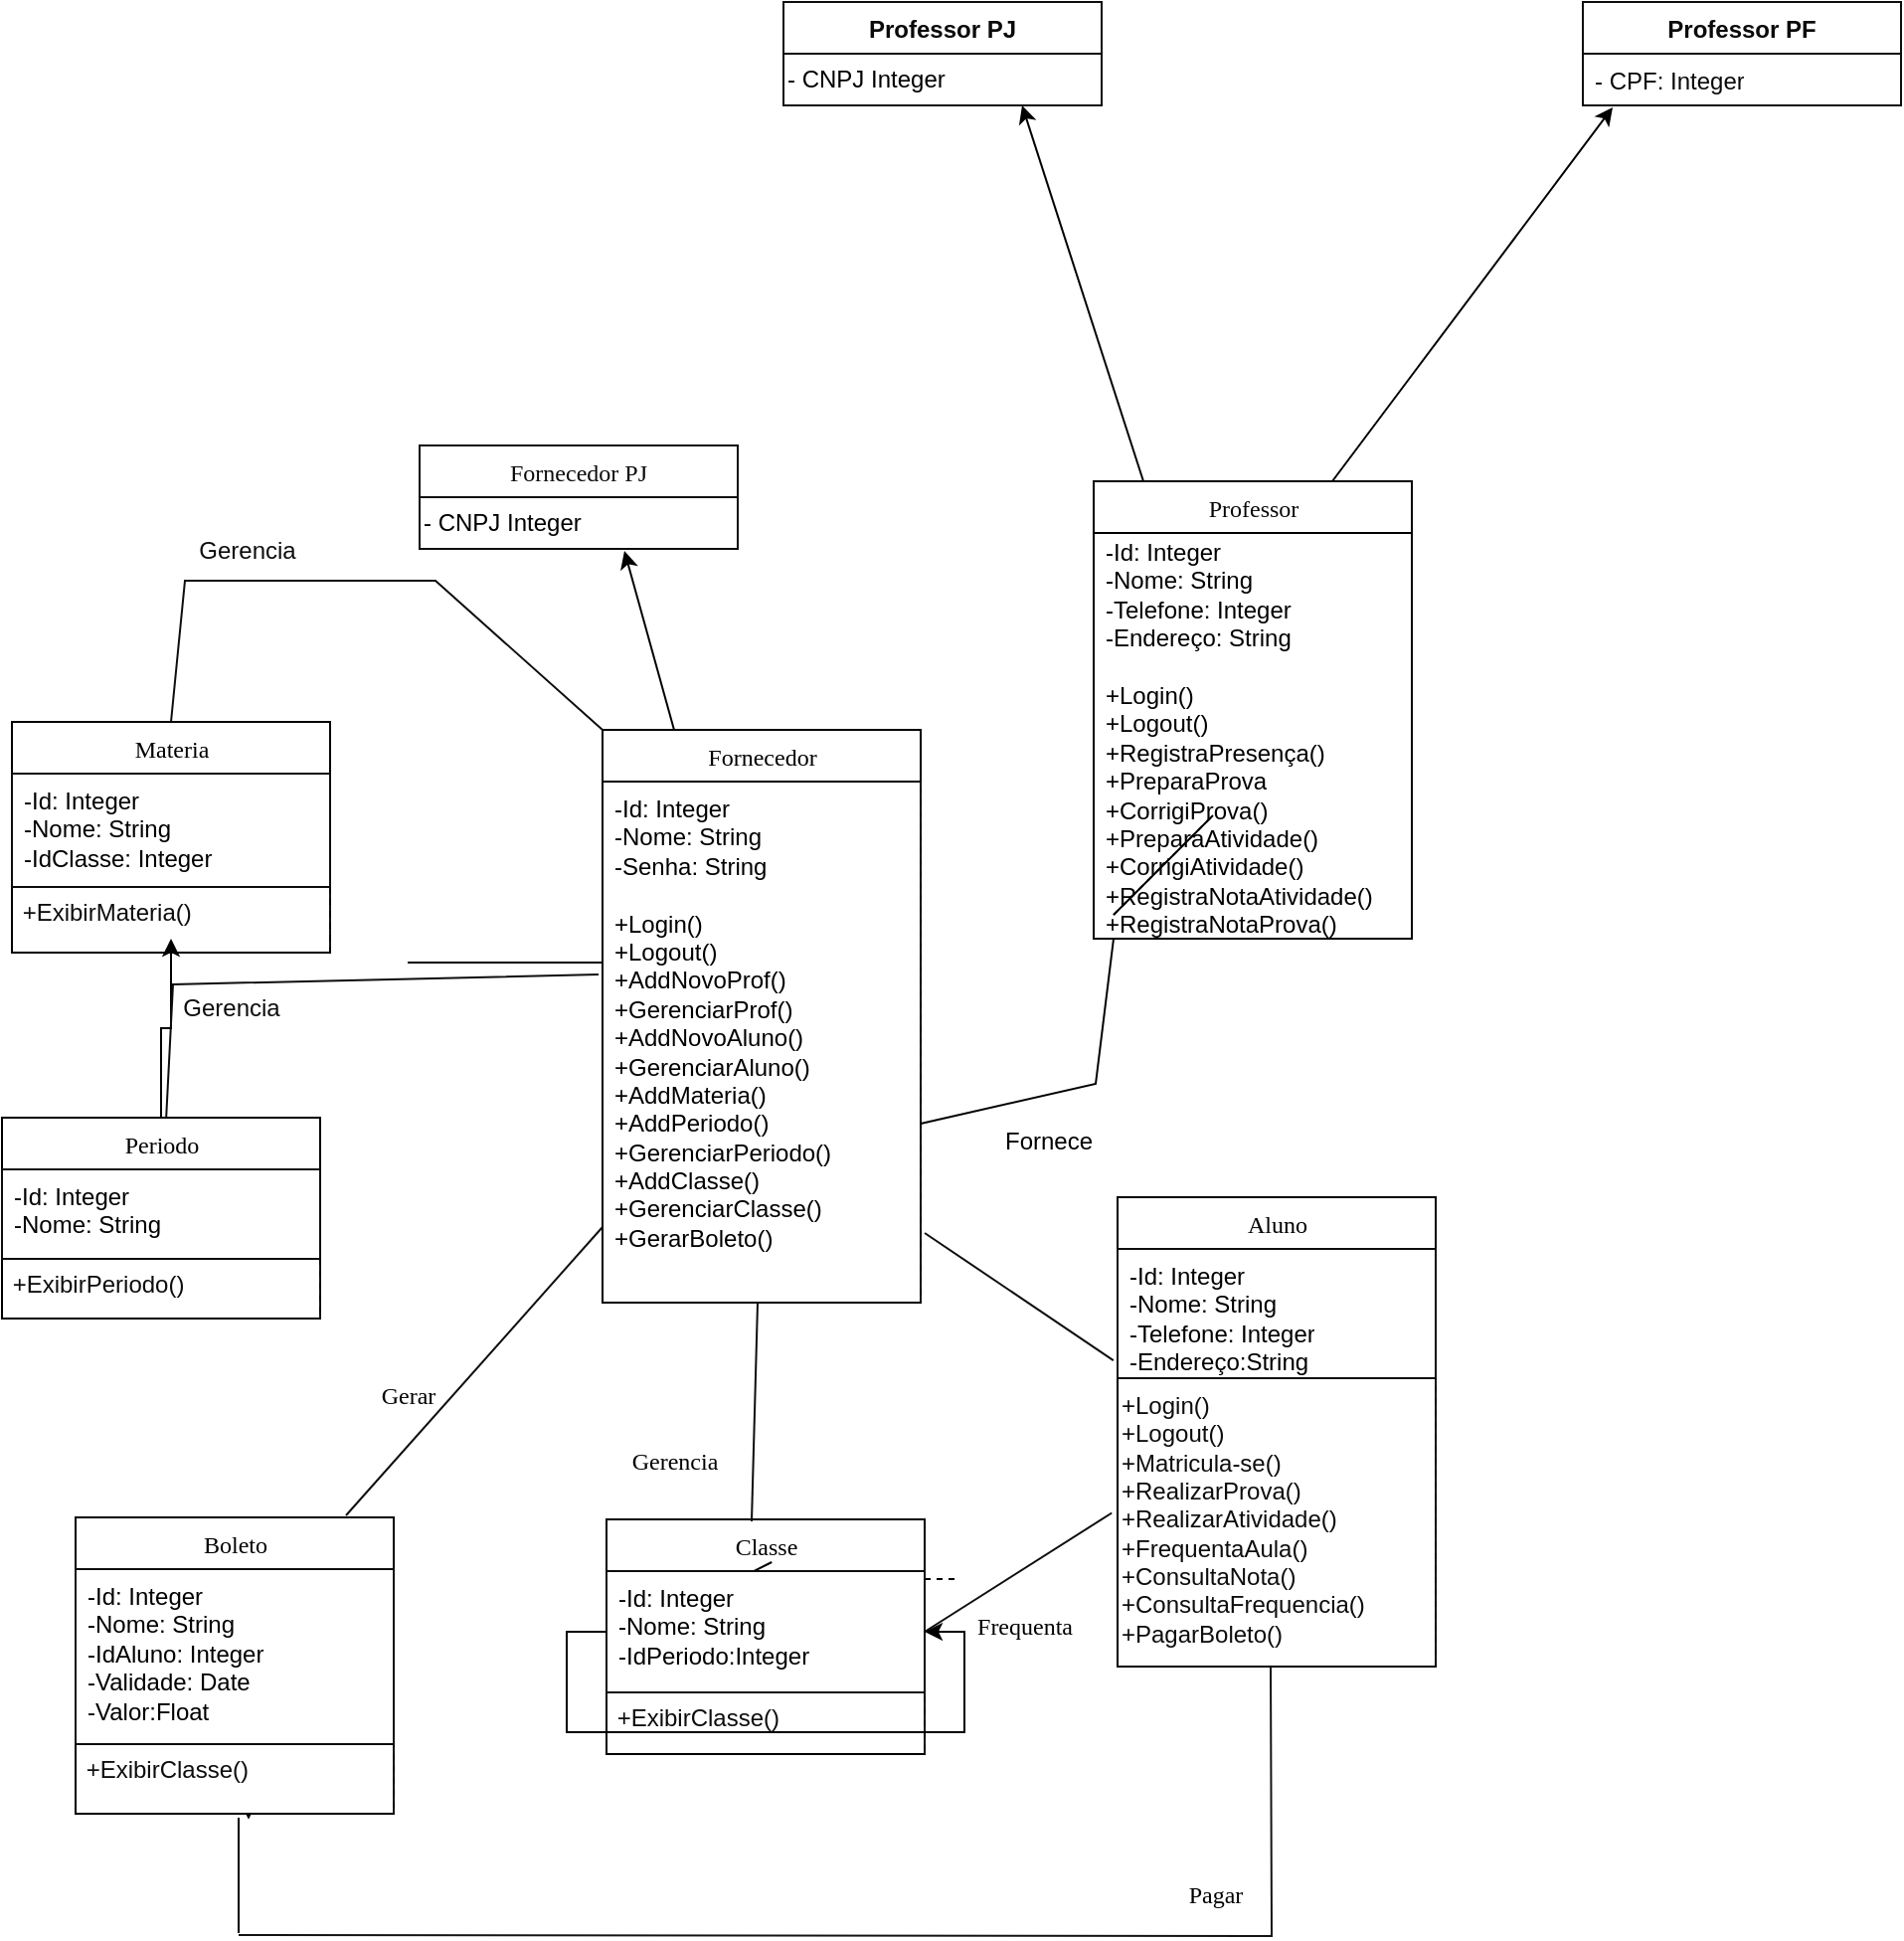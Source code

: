 <mxfile version="21.3.8" type="github">
  <diagram name="Page-1" id="9f46799a-70d6-7492-0946-bef42562c5a5">
    <mxGraphModel dx="2295" dy="1513" grid="0" gridSize="10" guides="1" tooltips="1" connect="1" arrows="1" fold="1" page="1" pageScale="1" pageWidth="1100" pageHeight="850" background="#ffffff" math="0" shadow="0">
      <root>
        <mxCell id="0" />
        <mxCell id="1" parent="0" />
        <mxCell id="78961159f06e98e8-30" value="Professor" style="swimlane;fontStyle=0;align=center;verticalAlign=top;childLayout=stackLayout;horizontal=1;startSize=26;horizontalStack=0;resizeParent=1;resizeLast=0;collapsible=1;marginBottom=0;swimlaneFillColor=#ffffff;rounded=0;shadow=0;comic=0;labelBackgroundColor=none;strokeWidth=1;fillColor=none;fontFamily=Verdana;fontSize=12;strokeColor=#000000;movable=0;resizable=0;rotatable=0;deletable=0;editable=0;locked=1;connectable=0;fontColor=#080808;html=1;spacingTop=0;flipH=1;flipV=0;container=1;" parent="1" vertex="1">
          <mxGeometry x="430" y="80" width="160" height="230" as="geometry" />
        </mxCell>
        <mxCell id="78961159f06e98e8-129" style="edgeStyle=elbowEdgeStyle;html=1;labelBackgroundColor=none;startFill=0;startSize=8;endArrow=open;endFill=0;endSize=16;fontFamily=Verdana;fontSize=12;elbow=vertical;dashed=1;" parent="1" edge="1">
          <mxGeometry relative="1" as="geometry">
            <mxPoint x="360" y="632" as="sourcePoint" />
            <mxPoint x="250" y="632" as="targetPoint" />
          </mxGeometry>
        </mxCell>
        <mxCell id="78961159f06e98e8-130" style="edgeStyle=elbowEdgeStyle;html=1;labelBackgroundColor=none;startFill=0;startSize=8;endArrow=diamondThin;endFill=0;endSize=16;fontFamily=Verdana;fontSize=12;elbow=vertical;" parent="1" edge="1">
          <mxGeometry relative="1" as="geometry">
            <mxPoint x="550" y="617" as="sourcePoint" />
            <mxPoint x="520" y="617" as="targetPoint" />
          </mxGeometry>
        </mxCell>
        <mxCell id="78961159f06e98e8-19" value="" style="line;html=1;strokeWidth=1;fillColor=none;align=left;verticalAlign=middle;spacingTop=-1;spacingLeft=3;spacingRight=3;rotatable=0;labelPosition=right;points=[];portConstraint=eastwest;" parent="1" vertex="1">
          <mxGeometry x="85" y="318" width="160" height="8" as="geometry" />
        </mxCell>
        <mxCell id="i15EN86YlzW4GTnRnOII-8" value="&lt;span style=&quot;font-weight: normal;&quot;&gt;Fornecedor&lt;/span&gt;" style="swimlane;fontStyle=1;align=center;verticalAlign=top;childLayout=stackLayout;horizontal=1;startSize=26;horizontalStack=0;resizeParent=1;resizeLast=0;collapsible=1;marginBottom=0;swimlaneFillColor=#ffffff;rounded=0;shadow=0;comic=0;labelBackgroundColor=none;strokeWidth=1;fillColor=none;fontFamily=Verdana;fontSize=12;strokeColor=#000000;swimlaneLine=1;fontColor=#000000;html=1;container=0;movable=0;resizable=0;rotatable=0;deletable=0;editable=0;locked=1;connectable=0;swimlaneHead=1;separatorColor=#121212;allowArrows=1;backgroundOutline=0;" vertex="1" parent="1">
          <mxGeometry x="183" y="205" width="160" height="288" as="geometry">
            <mxRectangle x="190" y="212" width="111" height="26" as="alternateBounds" />
          </mxGeometry>
        </mxCell>
        <mxCell id="i15EN86YlzW4GTnRnOII-9" value="&lt;font color=&quot;#000000&quot;&gt;-Id: Integer&lt;br&gt;-Nome: String&lt;br&gt;-Senha: String&lt;br&gt;&lt;br&gt;+Login()&lt;br&gt;+Logout()&lt;br&gt;+AddNovoProf()&lt;br&gt;+GerenciarProf()&lt;br&gt;+AddNovoAluno()&lt;br&gt;+GerenciarAluno()&lt;br&gt;+AddMateria()&lt;br&gt;+AddPeriodo()&lt;br&gt;+GerenciarPeriodo()&lt;br&gt;+AddClasse()&lt;br&gt;+GerenciarClasse()&lt;br&gt;+GerarBoleto()&lt;br&gt;&lt;/font&gt;" style="text;html=1;strokeColor=none;fillColor=none;align=left;verticalAlign=top;spacingLeft=4;spacingRight=4;whiteSpace=wrap;overflow=hidden;rotatable=0;points=[[0,0.5],[1,0.5]];portConstraint=eastwest;movable=0;resizable=0;deletable=0;editable=0;locked=1;connectable=0;" vertex="1" parent="i15EN86YlzW4GTnRnOII-8">
          <mxGeometry y="26" width="160" height="239" as="geometry" />
        </mxCell>
        <mxCell id="78961159f06e98e8-31" value="&lt;font color=&quot;#000000&quot;&gt;-Id: Integer&lt;br&gt;-Nome: String&lt;br&gt;-Telefone: Integer&lt;br&gt;-Endereço: String&lt;br&gt;&amp;nbsp;&lt;br&gt;+Login()&lt;br&gt;+Logout()&lt;br&gt;+RegistraPresença()&lt;br&gt;+PreparaProva&lt;br&gt;+CorrigiProva()&lt;br&gt;+PreparaAtividade()&lt;br&gt;+CorrigiAtividade()&lt;br&gt;+RegistraNotaAtividade()&lt;br&gt;+RegistraNotaProva()&lt;br&gt;&lt;/font&gt;" style="text;html=1;strokeColor=none;fillColor=none;align=left;verticalAlign=top;spacingLeft=4;spacingRight=4;whiteSpace=wrap;overflow=hidden;rotatable=0;points=[[0,0.5],[1,0.5]];portConstraint=eastwest;shadow=0;rounded=0;glass=0;container=0;movable=0;resizable=0;deletable=0;editable=0;locked=1;connectable=0;" parent="1" vertex="1" collapsed="1">
          <mxGeometry x="430" y="102" width="161" height="212" as="geometry">
            <mxRectangle x="430" y="106" width="160" height="26" as="alternateBounds" />
          </mxGeometry>
        </mxCell>
        <mxCell id="i15EN86YlzW4GTnRnOII-19" value="" style="endArrow=none;dashed=1;html=1;rounded=0;fontFamily=Helvetica;fontSize=12;fontColor=default;" edge="1" parent="1">
          <mxGeometry width="50" height="50" relative="1" as="geometry">
            <mxPoint x="440" y="298" as="sourcePoint" />
            <mxPoint x="490" y="248" as="targetPoint" />
          </mxGeometry>
        </mxCell>
        <mxCell id="i15EN86YlzW4GTnRnOII-20" value="" style="endArrow=none;html=1;rounded=0;fontFamily=Helvetica;fontSize=12;fontColor=default;" edge="1" parent="1">
          <mxGeometry width="50" height="50" relative="1" as="geometry">
            <mxPoint x="440" y="298" as="sourcePoint" />
            <mxPoint x="490" y="248" as="targetPoint" />
          </mxGeometry>
        </mxCell>
        <mxCell id="i15EN86YlzW4GTnRnOII-81" value="" style="group" vertex="1" connectable="0" parent="1">
          <mxGeometry x="676" y="-161" width="160" height="52" as="geometry" />
        </mxCell>
        <mxCell id="i15EN86YlzW4GTnRnOII-80" value="&lt;font color=&quot;#0a0a0a&quot;&gt;- CPF: Integer&lt;/font&gt;" style="text;strokeColor=none;fillColor=none;align=left;verticalAlign=top;spacingLeft=4;spacingRight=4;overflow=hidden;rotatable=0;points=[[0,0.5],[1,0.5]];portConstraint=eastwest;whiteSpace=wrap;html=1;fontSize=12;fontFamily=Helvetica;fontColor=default;container=0;" vertex="1" parent="i15EN86YlzW4GTnRnOII-81">
          <mxGeometry y="26" width="160" height="26" as="geometry" />
        </mxCell>
        <mxCell id="i15EN86YlzW4GTnRnOII-77" value="&lt;font color=&quot;#0a0a0a&quot;&gt;Professor PF&lt;/font&gt;" style="swimlane;fontStyle=1;align=center;verticalAlign=top;childLayout=stackLayout;horizontal=1;startSize=26;horizontalStack=0;resizeParent=1;resizeParentMax=0;resizeLast=0;collapsible=1;marginBottom=0;whiteSpace=wrap;html=1;fontFamily=Helvetica;fontSize=12;fontColor=default;fillColor=none;gradientColor=none;strokeColor=#0D0D0D;swimlaneLine=1;container=0;movable=1;resizable=1;rotatable=1;deletable=1;editable=1;locked=0;connectable=1;" vertex="1" parent="1">
          <mxGeometry x="676" y="-161" width="160" height="52" as="geometry">
            <mxRectangle x="676" y="-161" width="110" height="26" as="alternateBounds" />
          </mxGeometry>
        </mxCell>
        <mxCell id="i15EN86YlzW4GTnRnOII-83" value="&lt;font color=&quot;#0a0a0a&quot;&gt;Professor PJ&lt;/font&gt;" style="swimlane;fontStyle=1;align=center;verticalAlign=top;childLayout=stackLayout;horizontal=1;startSize=26;horizontalStack=0;resizeParent=1;resizeParentMax=0;resizeLast=0;collapsible=1;marginBottom=0;whiteSpace=wrap;html=1;fontFamily=Helvetica;fontSize=12;fontColor=default;fillColor=none;gradientColor=none;strokeColor=#0D0D0D;swimlaneLine=1;container=0;movable=1;resizable=1;rotatable=1;deletable=1;editable=1;locked=0;connectable=1;" vertex="1" parent="1">
          <mxGeometry x="274" y="-161" width="160" height="52" as="geometry">
            <mxRectangle x="676" y="-161" width="110" height="26" as="alternateBounds" />
          </mxGeometry>
        </mxCell>
        <mxCell id="i15EN86YlzW4GTnRnOII-84" value="&lt;font color=&quot;#000000&quot;&gt;- CNPJ Integer&lt;/font&gt;" style="text;html=1;align=left;verticalAlign=middle;resizable=0;points=[];autosize=1;strokeColor=none;fillColor=none;movable=0;rotatable=0;deletable=0;editable=0;locked=1;connectable=0;" vertex="1" parent="i15EN86YlzW4GTnRnOII-83">
          <mxGeometry y="26" width="160" height="26" as="geometry" />
        </mxCell>
        <mxCell id="i15EN86YlzW4GTnRnOII-89" value="" style="endArrow=classic;html=1;rounded=0;strokeColor=#000000;movable=0;resizable=0;rotatable=0;deletable=0;editable=0;locked=1;connectable=0;" edge="1" parent="1">
          <mxGeometry width="50" height="50" relative="1" as="geometry">
            <mxPoint x="219" y="205" as="sourcePoint" />
            <mxPoint x="194" y="115" as="targetPoint" />
          </mxGeometry>
        </mxCell>
        <mxCell id="i15EN86YlzW4GTnRnOII-90" value="&lt;font face=&quot;Verdana&quot; color=&quot;#0a0a0a&quot;&gt;&lt;span style=&quot;font-weight: 400;&quot;&gt;Fornecedor PJ&lt;/span&gt;&lt;/font&gt;" style="swimlane;fontStyle=1;align=center;verticalAlign=top;childLayout=stackLayout;horizontal=1;startSize=26;horizontalStack=0;resizeParent=1;resizeParentMax=0;resizeLast=0;collapsible=1;marginBottom=0;whiteSpace=wrap;html=1;fontFamily=Helvetica;fontSize=12;fontColor=default;fillColor=none;gradientColor=none;strokeColor=#0D0D0D;swimlaneLine=1;container=0;movable=0;resizable=0;rotatable=0;deletable=0;editable=0;locked=1;connectable=0;" vertex="1" parent="1">
          <mxGeometry x="91" y="62" width="160" height="52" as="geometry">
            <mxRectangle x="676" y="-161" width="110" height="26" as="alternateBounds" />
          </mxGeometry>
        </mxCell>
        <mxCell id="i15EN86YlzW4GTnRnOII-91" value="&lt;font color=&quot;#000000&quot;&gt;- CNPJ Integer&lt;/font&gt;" style="text;html=1;align=left;verticalAlign=middle;resizable=1;points=[];autosize=1;strokeColor=none;fillColor=none;movable=1;rotatable=1;deletable=1;editable=1;locked=0;connectable=1;" vertex="1" parent="i15EN86YlzW4GTnRnOII-90">
          <mxGeometry y="26" width="160" height="26" as="geometry" />
        </mxCell>
        <mxCell id="i15EN86YlzW4GTnRnOII-92" value="" style="endArrow=classic;html=1;rounded=0;strokeColor=#000000;entryX=0.75;entryY=1;entryDx=0;entryDy=0;movable=0;resizable=0;rotatable=0;deletable=0;editable=0;locked=1;connectable=0;" edge="1" parent="1" target="i15EN86YlzW4GTnRnOII-83">
          <mxGeometry width="50" height="50" relative="1" as="geometry">
            <mxPoint x="455" y="80" as="sourcePoint" />
            <mxPoint x="430" y="-10" as="targetPoint" />
          </mxGeometry>
        </mxCell>
        <mxCell id="i15EN86YlzW4GTnRnOII-93" value="" style="endArrow=classic;html=1;rounded=0;strokeColor=#000000;exitX=0.75;exitY=0;exitDx=0;exitDy=0;movable=0;resizable=0;rotatable=0;deletable=0;editable=0;locked=1;connectable=0;" edge="1" parent="1" source="78961159f06e98e8-30">
          <mxGeometry width="50" height="50" relative="1" as="geometry">
            <mxPoint x="465" y="90" as="sourcePoint" />
            <mxPoint x="691" y="-108" as="targetPoint" />
            <Array as="points" />
          </mxGeometry>
        </mxCell>
        <mxCell id="i15EN86YlzW4GTnRnOII-94" value="" style="endArrow=none;html=1;rounded=0;strokeColor=#000000;" edge="1" parent="1">
          <mxGeometry width="50" height="50" relative="1" as="geometry">
            <mxPoint x="343" y="403" as="sourcePoint" />
            <mxPoint x="440" y="310" as="targetPoint" />
            <Array as="points">
              <mxPoint x="431" y="383" />
            </Array>
          </mxGeometry>
        </mxCell>
        <mxCell id="i15EN86YlzW4GTnRnOII-95" value="&lt;font color=&quot;#000000&quot;&gt;Fornece&lt;/font&gt;" style="text;html=1;align=center;verticalAlign=middle;resizable=0;points=[];autosize=1;strokeColor=none;fillColor=none;movable=0;rotatable=0;deletable=0;editable=0;locked=1;connectable=0;" vertex="1" parent="1">
          <mxGeometry x="376" y="399" width="62" height="26" as="geometry" />
        </mxCell>
        <mxCell id="i15EN86YlzW4GTnRnOII-111" value="&lt;span style=&quot;font-weight: 400;&quot;&gt;Materia&lt;/span&gt;" style="swimlane;fontStyle=1;align=center;verticalAlign=top;childLayout=stackLayout;horizontal=1;startSize=26;horizontalStack=0;resizeParent=1;resizeLast=0;collapsible=1;marginBottom=0;swimlaneFillColor=#ffffff;rounded=0;shadow=0;comic=0;labelBackgroundColor=none;strokeWidth=1;fillColor=none;fontFamily=Verdana;fontSize=12;strokeColor=#000000;swimlaneLine=1;fontColor=#000000;html=1;container=0;movable=1;resizable=1;rotatable=1;deletable=1;editable=1;locked=0;connectable=1;swimlaneHead=1;separatorColor=#121212;allowArrows=1;backgroundOutline=0;" vertex="1" parent="1">
          <mxGeometry x="-114" y="201" width="160" height="116" as="geometry">
            <mxRectangle x="190" y="212" width="111" height="26" as="alternateBounds" />
          </mxGeometry>
        </mxCell>
        <mxCell id="i15EN86YlzW4GTnRnOII-112" value="&lt;font color=&quot;#000000&quot;&gt;-Id: Integer&lt;br&gt;-Nome: String&lt;br&gt;-IdClasse: Integer&lt;br&gt;&lt;br&gt;&lt;br&gt;&lt;/font&gt;" style="text;html=1;strokeColor=#0D0D0D;fillColor=none;align=left;verticalAlign=top;spacingLeft=4;spacingRight=4;whiteSpace=wrap;overflow=hidden;rotatable=1;points=[[0,0.5],[1,0.5]];portConstraint=eastwest;movable=1;resizable=1;deletable=1;editable=1;locked=0;connectable=1;" vertex="1" parent="i15EN86YlzW4GTnRnOII-111">
          <mxGeometry y="26" width="160" height="57" as="geometry" />
        </mxCell>
        <mxCell id="i15EN86YlzW4GTnRnOII-113" value="&lt;font color=&quot;#0d0d0d&quot;&gt;&amp;nbsp;+ExibirMateria()&lt;/font&gt;" style="text;html=1;align=left;verticalAlign=middle;resizable=0;points=[];autosize=1;strokeColor=none;fillColor=none;" vertex="1" parent="i15EN86YlzW4GTnRnOII-111">
          <mxGeometry y="83" width="160" height="26" as="geometry" />
        </mxCell>
        <mxCell id="i15EN86YlzW4GTnRnOII-114" value="" style="endArrow=none;html=1;rounded=0;strokeColor=#0D0D0D;movable=0;resizable=0;rotatable=0;deletable=0;editable=0;locked=1;connectable=0;" edge="1" parent="1">
          <mxGeometry width="50" height="50" relative="1" as="geometry">
            <mxPoint x="-34" y="201" as="sourcePoint" />
            <mxPoint x="183" y="205" as="targetPoint" />
            <Array as="points">
              <mxPoint x="-27" y="130" />
              <mxPoint x="99" y="130" />
            </Array>
          </mxGeometry>
        </mxCell>
        <mxCell id="i15EN86YlzW4GTnRnOII-116" value="&lt;font color=&quot;#0d0d0d&quot;&gt;Gerencia&lt;br&gt;&lt;/font&gt;" style="text;html=1;align=center;verticalAlign=middle;resizable=0;points=[];autosize=1;strokeColor=none;fillColor=none;" vertex="1" parent="1">
          <mxGeometry x="-30" y="102" width="67" height="26" as="geometry" />
        </mxCell>
        <mxCell id="i15EN86YlzW4GTnRnOII-124" value="" style="edgeStyle=orthogonalEdgeStyle;rounded=0;orthogonalLoop=1;jettySize=auto;html=1;" edge="1" parent="1" source="i15EN86YlzW4GTnRnOII-117" target="i15EN86YlzW4GTnRnOII-113">
          <mxGeometry relative="1" as="geometry" />
        </mxCell>
        <mxCell id="i15EN86YlzW4GTnRnOII-117" value="&lt;span style=&quot;font-weight: 400;&quot;&gt;Periodo&lt;/span&gt;" style="swimlane;fontStyle=1;align=center;verticalAlign=top;childLayout=stackLayout;horizontal=1;startSize=26;horizontalStack=0;resizeParent=1;resizeLast=0;collapsible=1;marginBottom=0;swimlaneFillColor=#ffffff;rounded=0;shadow=0;comic=0;labelBackgroundColor=none;strokeWidth=1;fillColor=none;fontFamily=Verdana;fontSize=12;strokeColor=#000000;swimlaneLine=1;fontColor=#000000;html=1;container=0;movable=1;resizable=1;rotatable=1;deletable=1;editable=1;locked=0;connectable=1;swimlaneHead=1;separatorColor=#121212;allowArrows=1;backgroundOutline=0;" vertex="1" parent="1">
          <mxGeometry x="-119" y="400" width="160" height="101" as="geometry">
            <mxRectangle x="190" y="212" width="111" height="26" as="alternateBounds" />
          </mxGeometry>
        </mxCell>
        <mxCell id="i15EN86YlzW4GTnRnOII-118" value="&lt;font color=&quot;#000000&quot;&gt;-Id: Integer&lt;br&gt;-Nome: String&lt;br&gt;&lt;/font&gt;" style="text;html=1;strokeColor=#0D0D0D;fillColor=none;align=left;verticalAlign=top;spacingLeft=4;spacingRight=4;whiteSpace=wrap;overflow=hidden;rotatable=1;points=[[0,0.5],[1,0.5]];portConstraint=eastwest;movable=1;resizable=1;deletable=1;editable=1;locked=0;connectable=1;" vertex="1" parent="i15EN86YlzW4GTnRnOII-117">
          <mxGeometry y="26" width="160" height="45" as="geometry" />
        </mxCell>
        <mxCell id="i15EN86YlzW4GTnRnOII-119" value="&lt;font color=&quot;#0d0d0d&quot;&gt;&amp;nbsp;+ExibirPeriodo()&lt;/font&gt;" style="text;html=1;align=left;verticalAlign=middle;resizable=0;points=[];autosize=1;strokeColor=none;fillColor=none;" vertex="1" parent="i15EN86YlzW4GTnRnOII-117">
          <mxGeometry y="71" width="160" height="26" as="geometry" />
        </mxCell>
        <mxCell id="i15EN86YlzW4GTnRnOII-123" value="" style="endArrow=none;html=1;rounded=0;strokeColor=#0D0D0D;movable=0;resizable=0;rotatable=0;deletable=0;editable=0;locked=1;connectable=0;" edge="1" parent="1" source="i15EN86YlzW4GTnRnOII-117">
          <mxGeometry width="50" height="50" relative="1" as="geometry">
            <mxPoint x="-33" y="394" as="sourcePoint" />
            <mxPoint x="-33" y="333" as="targetPoint" />
            <Array as="points">
              <mxPoint x="-33" y="333" />
              <mxPoint x="181" y="328" />
            </Array>
          </mxGeometry>
        </mxCell>
        <mxCell id="i15EN86YlzW4GTnRnOII-125" value="&lt;font color=&quot;#0d0d0d&quot;&gt;Gerencia&lt;/font&gt;" style="text;html=1;align=center;verticalAlign=middle;resizable=0;points=[];autosize=1;strokeColor=none;fillColor=none;" vertex="1" parent="1">
          <mxGeometry x="-38" y="332" width="67" height="26" as="geometry" />
        </mxCell>
        <mxCell id="i15EN86YlzW4GTnRnOII-130" style="edgeStyle=orthogonalEdgeStyle;rounded=0;orthogonalLoop=1;jettySize=auto;html=1;exitX=0.5;exitY=1;exitDx=0;exitDy=0;fontFamily=Verdana;fontSize=12;fontColor=#000000;startSize=26;" edge="1" parent="1" source="i15EN86YlzW4GTnRnOII-126">
          <mxGeometry relative="1" as="geometry">
            <mxPoint x="5" y="752.833" as="targetPoint" />
          </mxGeometry>
        </mxCell>
        <mxCell id="i15EN86YlzW4GTnRnOII-131" style="edgeStyle=orthogonalEdgeStyle;rounded=0;orthogonalLoop=1;jettySize=auto;html=1;exitX=0.5;exitY=1;exitDx=0;exitDy=0;fontFamily=Verdana;fontSize=12;fontColor=#000000;startSize=26;" edge="1" parent="1" source="i15EN86YlzW4GTnRnOII-126">
          <mxGeometry relative="1" as="geometry">
            <mxPoint x="5" y="712" as="targetPoint" />
          </mxGeometry>
        </mxCell>
        <mxCell id="i15EN86YlzW4GTnRnOII-126" value="&lt;span style=&quot;font-weight: 400;&quot;&gt;Boleto&lt;/span&gt;" style="swimlane;fontStyle=1;align=center;verticalAlign=top;childLayout=stackLayout;horizontal=1;startSize=26;horizontalStack=0;resizeParent=1;resizeLast=0;collapsible=1;marginBottom=0;swimlaneFillColor=#ffffff;rounded=0;shadow=0;comic=0;labelBackgroundColor=none;strokeWidth=1;fillColor=none;fontFamily=Verdana;fontSize=12;strokeColor=#000000;swimlaneLine=1;fontColor=#000000;html=1;container=0;movable=1;resizable=1;rotatable=1;deletable=1;editable=1;locked=0;connectable=1;swimlaneHead=1;separatorColor=#121212;allowArrows=1;backgroundOutline=0;" vertex="1" parent="1">
          <mxGeometry x="-82" y="601" width="160" height="149" as="geometry">
            <mxRectangle x="190" y="212" width="111" height="26" as="alternateBounds" />
          </mxGeometry>
        </mxCell>
        <mxCell id="i15EN86YlzW4GTnRnOII-127" value="&lt;font color=&quot;#000000&quot;&gt;-Id: Integer&lt;br&gt;-Nome: String&lt;br&gt;-IdAluno: Integer&lt;br&gt;-Validade: Date&lt;br&gt;-Valor:Float&lt;br&gt;&lt;/font&gt;" style="text;html=1;strokeColor=#0D0D0D;fillColor=none;align=left;verticalAlign=top;spacingLeft=4;spacingRight=4;whiteSpace=wrap;overflow=hidden;rotatable=1;points=[[0,0.5],[1,0.5]];portConstraint=eastwest;movable=1;resizable=1;deletable=1;editable=1;locked=0;connectable=1;" vertex="1" parent="i15EN86YlzW4GTnRnOII-126">
          <mxGeometry y="26" width="160" height="88" as="geometry" />
        </mxCell>
        <mxCell id="i15EN86YlzW4GTnRnOII-128" value="&lt;font color=&quot;#0d0d0d&quot;&gt;&amp;nbsp;+ExibirClasse()&lt;/font&gt;" style="text;html=1;align=left;verticalAlign=middle;resizable=0;points=[];autosize=1;strokeColor=none;fillColor=none;" vertex="1" parent="i15EN86YlzW4GTnRnOII-126">
          <mxGeometry y="114" width="160" height="26" as="geometry" />
        </mxCell>
        <mxCell id="i15EN86YlzW4GTnRnOII-133" value="" style="endArrow=none;html=1;rounded=0;fontFamily=Verdana;fontSize=12;fontColor=#000000;startSize=26;strokeColor=#0D0D0D;" edge="1" parent="1">
          <mxGeometry width="50" height="50" relative="1" as="geometry">
            <mxPoint x="54" y="600" as="sourcePoint" />
            <mxPoint x="183" y="455" as="targetPoint" />
          </mxGeometry>
        </mxCell>
        <mxCell id="i15EN86YlzW4GTnRnOII-134" value="Gerar" style="text;html=1;align=center;verticalAlign=middle;resizable=0;points=[];autosize=1;strokeColor=none;fillColor=none;fontSize=12;fontFamily=Verdana;fontColor=#000000;" vertex="1" parent="1">
          <mxGeometry x="59" y="527" width="52" height="26" as="geometry" />
        </mxCell>
        <mxCell id="i15EN86YlzW4GTnRnOII-135" value="&lt;span style=&quot;font-weight: 400;&quot;&gt;Classe&lt;/span&gt;" style="swimlane;fontStyle=1;align=center;verticalAlign=top;childLayout=stackLayout;horizontal=1;startSize=26;horizontalStack=0;resizeParent=1;resizeLast=0;collapsible=1;marginBottom=0;swimlaneFillColor=#ffffff;rounded=0;shadow=0;comic=0;labelBackgroundColor=none;strokeWidth=1;fillColor=none;fontFamily=Verdana;fontSize=12;strokeColor=#000000;swimlaneLine=1;fontColor=#000000;html=1;container=0;movable=1;resizable=1;rotatable=1;deletable=1;editable=1;locked=0;connectable=1;swimlaneHead=1;separatorColor=#121212;allowArrows=1;backgroundOutline=0;" vertex="1" parent="1">
          <mxGeometry x="185" y="602" width="160" height="118" as="geometry">
            <mxRectangle x="190" y="212" width="111" height="26" as="alternateBounds" />
          </mxGeometry>
        </mxCell>
        <mxCell id="i15EN86YlzW4GTnRnOII-136" value="&lt;font color=&quot;#000000&quot;&gt;-Id: Integer&lt;br&gt;-Nome: String&lt;br&gt;-IdPeriodo:Integer&lt;br&gt;&lt;/font&gt;" style="text;html=1;strokeColor=#0D0D0D;fillColor=none;align=left;verticalAlign=top;spacingLeft=4;spacingRight=4;whiteSpace=wrap;overflow=hidden;rotatable=1;points=[[0,0.5],[1,0.5]];portConstraint=eastwest;movable=1;resizable=1;deletable=1;editable=1;locked=0;connectable=1;" vertex="1" parent="i15EN86YlzW4GTnRnOII-135">
          <mxGeometry y="26" width="160" height="61" as="geometry" />
        </mxCell>
        <mxCell id="i15EN86YlzW4GTnRnOII-137" value="&lt;font color=&quot;#0d0d0d&quot;&gt;&amp;nbsp;+ExibirClasse()&lt;/font&gt;" style="text;html=1;align=left;verticalAlign=middle;resizable=0;points=[];autosize=1;strokeColor=none;fillColor=none;" vertex="1" parent="i15EN86YlzW4GTnRnOII-135">
          <mxGeometry y="87" width="160" height="26" as="geometry" />
        </mxCell>
        <mxCell id="i15EN86YlzW4GTnRnOII-145" style="edgeStyle=orthogonalEdgeStyle;rounded=0;orthogonalLoop=1;jettySize=auto;html=1;entryX=1;entryY=0.5;entryDx=0;entryDy=0;fontFamily=Verdana;fontSize=12;fontColor=#000000;startSize=26;" edge="1" parent="i15EN86YlzW4GTnRnOII-135" source="i15EN86YlzW4GTnRnOII-136" target="i15EN86YlzW4GTnRnOII-136">
          <mxGeometry relative="1" as="geometry" />
        </mxCell>
        <mxCell id="i15EN86YlzW4GTnRnOII-138" value="" style="endArrow=none;html=1;rounded=0;fontFamily=Verdana;fontSize=12;fontColor=#000000;startSize=26;strokeColor=#0D0D0D;" edge="1" parent="1">
          <mxGeometry width="50" height="50" relative="1" as="geometry">
            <mxPoint x="258" y="603" as="sourcePoint" />
            <mxPoint x="261" y="493" as="targetPoint" />
          </mxGeometry>
        </mxCell>
        <mxCell id="i15EN86YlzW4GTnRnOII-139" value="Gerencia&lt;br&gt;" style="text;html=1;align=center;verticalAlign=middle;resizable=0;points=[];autosize=1;strokeColor=none;fillColor=none;fontSize=12;fontFamily=Verdana;fontColor=#000000;" vertex="1" parent="1">
          <mxGeometry x="183" y="560" width="71" height="26" as="geometry" />
        </mxCell>
        <mxCell id="i15EN86YlzW4GTnRnOII-140" value="&lt;span style=&quot;font-weight: 400;&quot;&gt;Aluno&lt;/span&gt;" style="swimlane;fontStyle=1;align=center;verticalAlign=top;childLayout=stackLayout;horizontal=1;startSize=26;horizontalStack=0;resizeParent=1;resizeLast=0;collapsible=1;marginBottom=0;swimlaneFillColor=#ffffff;rounded=0;shadow=0;comic=0;labelBackgroundColor=none;strokeWidth=1;fillColor=none;fontFamily=Verdana;fontSize=12;strokeColor=#000000;swimlaneLine=1;fontColor=#000000;html=1;container=0;movable=0;resizable=0;rotatable=0;deletable=0;editable=0;locked=1;connectable=0;swimlaneHead=1;separatorColor=#121212;allowArrows=1;backgroundOutline=0;" vertex="1" parent="1">
          <mxGeometry x="442" y="440" width="160" height="236" as="geometry">
            <mxRectangle x="190" y="212" width="111" height="26" as="alternateBounds" />
          </mxGeometry>
        </mxCell>
        <mxCell id="i15EN86YlzW4GTnRnOII-141" value="&lt;font color=&quot;#000000&quot;&gt;-Id: Integer&lt;br&gt;-Nome: String&lt;br&gt;-Telefone: Integer&lt;br&gt;-Endereço:String&lt;br&gt;&lt;/font&gt;" style="text;html=1;strokeColor=#0D0D0D;fillColor=none;align=left;verticalAlign=top;spacingLeft=4;spacingRight=4;whiteSpace=wrap;overflow=hidden;rotatable=1;points=[[0,0.5],[1,0.5]];portConstraint=eastwest;movable=1;resizable=1;deletable=1;editable=1;locked=0;connectable=1;" vertex="1" parent="i15EN86YlzW4GTnRnOII-140">
          <mxGeometry y="26" width="160" height="65" as="geometry" />
        </mxCell>
        <mxCell id="i15EN86YlzW4GTnRnOII-142" value="&lt;font color=&quot;#0d0d0d&quot;&gt;+Login()&lt;br&gt;+Logout()&lt;br&gt;+Matricula-se()&lt;br&gt;+RealizarProva()&lt;br&gt;+RealizarAtividade()&lt;br&gt;+FrequentaAula()&lt;br&gt;+ConsultaNota()&lt;br&gt;+ConsultaFrequencia()&lt;br&gt;+PagarBoleto()&lt;br&gt;&lt;/font&gt;" style="text;html=1;align=left;verticalAlign=middle;resizable=0;points=[];autosize=1;strokeColor=none;fillColor=none;" vertex="1" parent="i15EN86YlzW4GTnRnOII-140">
          <mxGeometry y="91" width="160" height="142" as="geometry" />
        </mxCell>
        <mxCell id="i15EN86YlzW4GTnRnOII-143" value="" style="endArrow=none;html=1;rounded=0;fontFamily=Verdana;fontSize=12;fontColor=#000000;startSize=26;entryX=-0.013;entryY=0.862;entryDx=0;entryDy=0;entryPerimeter=0;strokeColor=#0D0D0D;" edge="1" parent="1" target="i15EN86YlzW4GTnRnOII-141">
          <mxGeometry width="50" height="50" relative="1" as="geometry">
            <mxPoint x="345" y="458" as="sourcePoint" />
            <mxPoint x="395" y="408" as="targetPoint" />
          </mxGeometry>
        </mxCell>
        <mxCell id="i15EN86YlzW4GTnRnOII-144" value="" style="endArrow=none;html=1;rounded=0;fontFamily=Verdana;fontSize=12;fontColor=#000000;startSize=26;entryX=-0.018;entryY=0.477;entryDx=0;entryDy=0;entryPerimeter=0;strokeColor=#0D0D0D;exitX=1;exitY=0.5;exitDx=0;exitDy=0;" edge="1" parent="1" source="i15EN86YlzW4GTnRnOII-136" target="i15EN86YlzW4GTnRnOII-142">
          <mxGeometry width="50" height="50" relative="1" as="geometry">
            <mxPoint x="352" y="662" as="sourcePoint" />
            <mxPoint x="402" y="612" as="targetPoint" />
          </mxGeometry>
        </mxCell>
        <mxCell id="i15EN86YlzW4GTnRnOII-146" value="Frequenta" style="text;html=1;align=center;verticalAlign=middle;resizable=0;points=[];autosize=1;strokeColor=none;fillColor=none;fontSize=12;fontFamily=Verdana;fontColor=#000000;" vertex="1" parent="1">
          <mxGeometry x="355" y="643" width="79" height="26" as="geometry" />
        </mxCell>
        <mxCell id="i15EN86YlzW4GTnRnOII-150" value="" style="endArrow=none;html=1;rounded=0;fontFamily=Verdana;fontSize=12;fontColor=#000000;startSize=26;edgeStyle=orthogonalEdgeStyle;strokeColor=#141414;" edge="1" parent="1">
          <mxGeometry width="50" height="50" relative="1" as="geometry">
            <mxPoint y="811" as="sourcePoint" />
            <mxPoint x="519" y="676" as="targetPoint" />
          </mxGeometry>
        </mxCell>
        <mxCell id="i15EN86YlzW4GTnRnOII-151" value="" style="endArrow=none;html=1;rounded=0;fontFamily=Verdana;fontSize=12;fontColor=#000000;startSize=26;strokeColor=#000000;" edge="1" parent="1">
          <mxGeometry width="50" height="50" relative="1" as="geometry">
            <mxPoint y="810" as="sourcePoint" />
            <mxPoint y="752" as="targetPoint" />
          </mxGeometry>
        </mxCell>
        <mxCell id="i15EN86YlzW4GTnRnOII-152" value="Pagar&lt;br&gt;" style="text;html=1;align=center;verticalAlign=middle;resizable=0;points=[];autosize=1;strokeColor=none;fillColor=none;fontSize=12;fontFamily=Verdana;fontColor=#000000;" vertex="1" parent="1">
          <mxGeometry x="465" y="778" width="52" height="26" as="geometry" />
        </mxCell>
      </root>
    </mxGraphModel>
  </diagram>
</mxfile>
